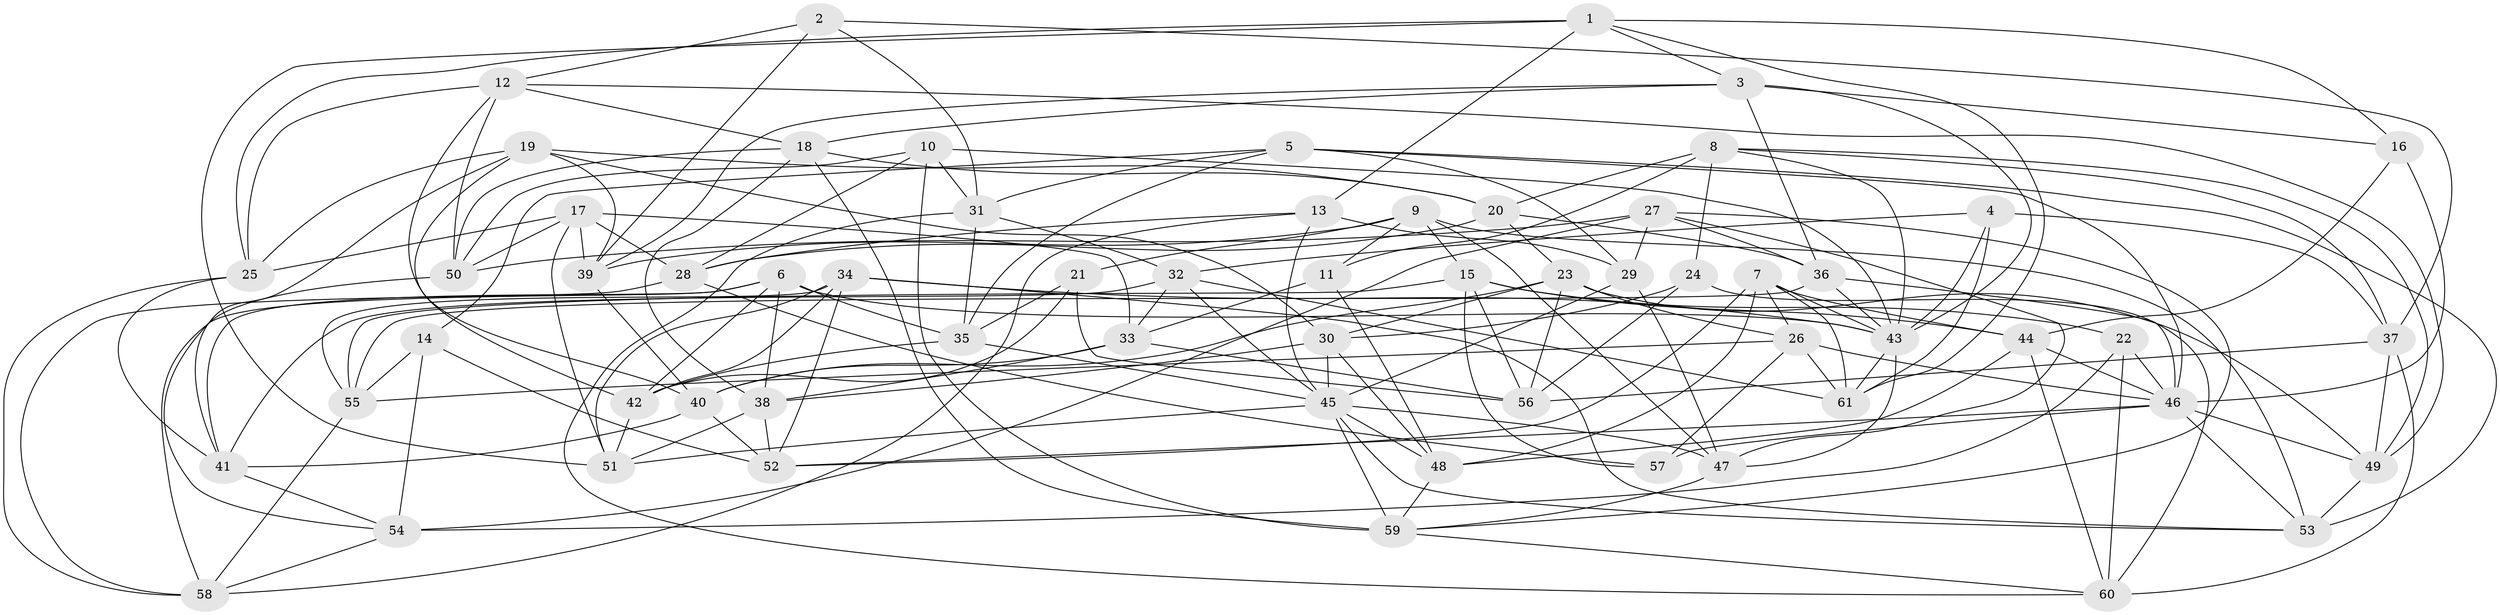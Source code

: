 // original degree distribution, {4: 1.0}
// Generated by graph-tools (version 1.1) at 2025/50/03/09/25 03:50:53]
// undirected, 61 vertices, 179 edges
graph export_dot {
graph [start="1"]
  node [color=gray90,style=filled];
  1;
  2;
  3;
  4;
  5;
  6;
  7;
  8;
  9;
  10;
  11;
  12;
  13;
  14;
  15;
  16;
  17;
  18;
  19;
  20;
  21;
  22;
  23;
  24;
  25;
  26;
  27;
  28;
  29;
  30;
  31;
  32;
  33;
  34;
  35;
  36;
  37;
  38;
  39;
  40;
  41;
  42;
  43;
  44;
  45;
  46;
  47;
  48;
  49;
  50;
  51;
  52;
  53;
  54;
  55;
  56;
  57;
  58;
  59;
  60;
  61;
  1 -- 3 [weight=1.0];
  1 -- 13 [weight=1.0];
  1 -- 16 [weight=1.0];
  1 -- 25 [weight=1.0];
  1 -- 51 [weight=1.0];
  1 -- 61 [weight=1.0];
  2 -- 12 [weight=1.0];
  2 -- 31 [weight=1.0];
  2 -- 37 [weight=1.0];
  2 -- 39 [weight=1.0];
  3 -- 16 [weight=1.0];
  3 -- 18 [weight=1.0];
  3 -- 36 [weight=1.0];
  3 -- 39 [weight=1.0];
  3 -- 43 [weight=1.0];
  4 -- 32 [weight=1.0];
  4 -- 37 [weight=1.0];
  4 -- 43 [weight=1.0];
  4 -- 61 [weight=1.0];
  5 -- 14 [weight=1.0];
  5 -- 29 [weight=1.0];
  5 -- 31 [weight=1.0];
  5 -- 35 [weight=1.0];
  5 -- 46 [weight=1.0];
  5 -- 53 [weight=1.0];
  6 -- 35 [weight=1.0];
  6 -- 38 [weight=1.0];
  6 -- 41 [weight=1.0];
  6 -- 42 [weight=1.0];
  6 -- 43 [weight=1.0];
  6 -- 58 [weight=1.0];
  7 -- 26 [weight=1.0];
  7 -- 43 [weight=1.0];
  7 -- 44 [weight=1.0];
  7 -- 48 [weight=1.0];
  7 -- 52 [weight=1.0];
  7 -- 61 [weight=1.0];
  8 -- 11 [weight=1.0];
  8 -- 20 [weight=1.0];
  8 -- 24 [weight=1.0];
  8 -- 37 [weight=1.0];
  8 -- 43 [weight=1.0];
  8 -- 49 [weight=1.0];
  9 -- 11 [weight=1.0];
  9 -- 15 [weight=1.0];
  9 -- 21 [weight=1.0];
  9 -- 39 [weight=1.0];
  9 -- 47 [weight=1.0];
  9 -- 53 [weight=1.0];
  10 -- 28 [weight=1.0];
  10 -- 31 [weight=1.0];
  10 -- 43 [weight=1.0];
  10 -- 50 [weight=1.0];
  10 -- 59 [weight=2.0];
  11 -- 33 [weight=1.0];
  11 -- 48 [weight=1.0];
  12 -- 18 [weight=1.0];
  12 -- 25 [weight=1.0];
  12 -- 40 [weight=1.0];
  12 -- 49 [weight=1.0];
  12 -- 50 [weight=1.0];
  13 -- 28 [weight=1.0];
  13 -- 29 [weight=2.0];
  13 -- 45 [weight=1.0];
  13 -- 58 [weight=1.0];
  14 -- 52 [weight=1.0];
  14 -- 54 [weight=1.0];
  14 -- 55 [weight=1.0];
  15 -- 22 [weight=1.0];
  15 -- 44 [weight=1.0];
  15 -- 55 [weight=1.0];
  15 -- 56 [weight=1.0];
  15 -- 57 [weight=1.0];
  16 -- 44 [weight=1.0];
  16 -- 46 [weight=1.0];
  17 -- 25 [weight=1.0];
  17 -- 28 [weight=1.0];
  17 -- 33 [weight=1.0];
  17 -- 39 [weight=1.0];
  17 -- 50 [weight=1.0];
  17 -- 51 [weight=1.0];
  18 -- 20 [weight=1.0];
  18 -- 38 [weight=1.0];
  18 -- 50 [weight=1.0];
  18 -- 59 [weight=1.0];
  19 -- 20 [weight=1.0];
  19 -- 25 [weight=1.0];
  19 -- 30 [weight=1.0];
  19 -- 39 [weight=1.0];
  19 -- 41 [weight=1.0];
  19 -- 42 [weight=1.0];
  20 -- 23 [weight=1.0];
  20 -- 28 [weight=1.0];
  20 -- 36 [weight=1.0];
  21 -- 35 [weight=1.0];
  21 -- 42 [weight=1.0];
  21 -- 56 [weight=1.0];
  22 -- 46 [weight=1.0];
  22 -- 54 [weight=1.0];
  22 -- 60 [weight=1.0];
  23 -- 26 [weight=1.0];
  23 -- 30 [weight=1.0];
  23 -- 40 [weight=1.0];
  23 -- 49 [weight=1.0];
  23 -- 56 [weight=1.0];
  24 -- 30 [weight=1.0];
  24 -- 56 [weight=1.0];
  24 -- 60 [weight=1.0];
  25 -- 41 [weight=1.0];
  25 -- 58 [weight=1.0];
  26 -- 46 [weight=1.0];
  26 -- 55 [weight=1.0];
  26 -- 57 [weight=1.0];
  26 -- 61 [weight=1.0];
  27 -- 29 [weight=1.0];
  27 -- 36 [weight=1.0];
  27 -- 47 [weight=1.0];
  27 -- 50 [weight=1.0];
  27 -- 54 [weight=1.0];
  27 -- 59 [weight=1.0];
  28 -- 57 [weight=1.0];
  28 -- 58 [weight=1.0];
  29 -- 45 [weight=1.0];
  29 -- 47 [weight=1.0];
  30 -- 38 [weight=1.0];
  30 -- 45 [weight=1.0];
  30 -- 48 [weight=1.0];
  31 -- 32 [weight=1.0];
  31 -- 35 [weight=1.0];
  31 -- 60 [weight=1.0];
  32 -- 33 [weight=1.0];
  32 -- 41 [weight=1.0];
  32 -- 45 [weight=1.0];
  32 -- 61 [weight=1.0];
  33 -- 38 [weight=1.0];
  33 -- 40 [weight=1.0];
  33 -- 56 [weight=1.0];
  34 -- 42 [weight=1.0];
  34 -- 43 [weight=1.0];
  34 -- 51 [weight=1.0];
  34 -- 52 [weight=1.0];
  34 -- 53 [weight=1.0];
  34 -- 55 [weight=1.0];
  35 -- 42 [weight=1.0];
  35 -- 45 [weight=1.0];
  36 -- 43 [weight=1.0];
  36 -- 46 [weight=1.0];
  36 -- 55 [weight=1.0];
  37 -- 49 [weight=1.0];
  37 -- 56 [weight=1.0];
  37 -- 60 [weight=1.0];
  38 -- 51 [weight=1.0];
  38 -- 52 [weight=1.0];
  39 -- 40 [weight=1.0];
  40 -- 41 [weight=1.0];
  40 -- 52 [weight=1.0];
  41 -- 54 [weight=1.0];
  42 -- 51 [weight=1.0];
  43 -- 47 [weight=1.0];
  43 -- 61 [weight=1.0];
  44 -- 46 [weight=1.0];
  44 -- 48 [weight=1.0];
  44 -- 60 [weight=1.0];
  45 -- 47 [weight=1.0];
  45 -- 48 [weight=1.0];
  45 -- 51 [weight=1.0];
  45 -- 53 [weight=1.0];
  45 -- 59 [weight=1.0];
  46 -- 49 [weight=1.0];
  46 -- 52 [weight=1.0];
  46 -- 53 [weight=1.0];
  46 -- 57 [weight=1.0];
  47 -- 59 [weight=1.0];
  48 -- 59 [weight=1.0];
  49 -- 53 [weight=1.0];
  50 -- 54 [weight=1.0];
  54 -- 58 [weight=1.0];
  55 -- 58 [weight=1.0];
  59 -- 60 [weight=1.0];
}
